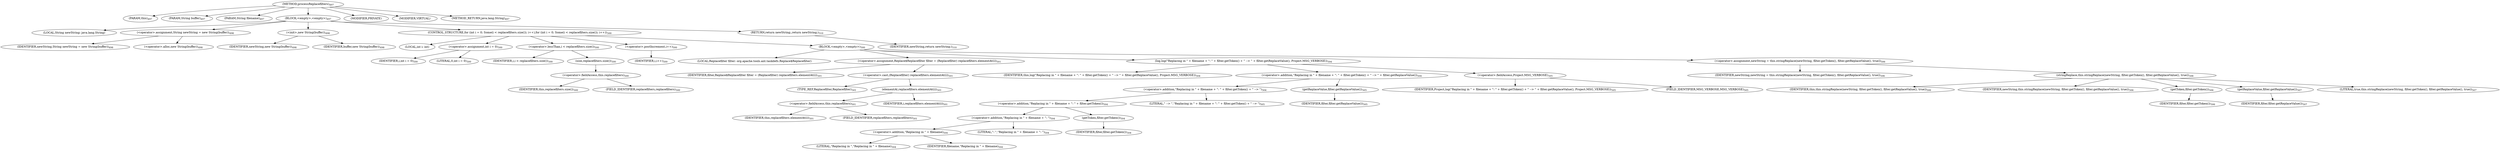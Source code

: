 digraph "processReplacefilters" {  
"1223" [label = <(METHOD,processReplacefilters)<SUB>497</SUB>> ]
"85" [label = <(PARAM,this)<SUB>497</SUB>> ]
"1224" [label = <(PARAM,String buffer)<SUB>497</SUB>> ]
"1225" [label = <(PARAM,String filename)<SUB>497</SUB>> ]
"1226" [label = <(BLOCK,&lt;empty&gt;,&lt;empty&gt;)<SUB>497</SUB>> ]
"83" [label = <(LOCAL,String newString: java.lang.String)> ]
"1227" [label = <(&lt;operator&gt;.assignment,String newString = new String(buffer))<SUB>498</SUB>> ]
"1228" [label = <(IDENTIFIER,newString,String newString = new String(buffer))<SUB>498</SUB>> ]
"1229" [label = <(&lt;operator&gt;.alloc,new String(buffer))<SUB>498</SUB>> ]
"1230" [label = <(&lt;init&gt;,new String(buffer))<SUB>498</SUB>> ]
"82" [label = <(IDENTIFIER,newString,new String(buffer))<SUB>498</SUB>> ]
"1231" [label = <(IDENTIFIER,buffer,new String(buffer))<SUB>498</SUB>> ]
"1232" [label = <(CONTROL_STRUCTURE,for (int i = 0; Some(i &lt; replacefilters.size()); i++),for (int i = 0; Some(i &lt; replacefilters.size()); i++))<SUB>500</SUB>> ]
"1233" [label = <(LOCAL,int i: int)> ]
"1234" [label = <(&lt;operator&gt;.assignment,int i = 0)<SUB>500</SUB>> ]
"1235" [label = <(IDENTIFIER,i,int i = 0)<SUB>500</SUB>> ]
"1236" [label = <(LITERAL,0,int i = 0)<SUB>500</SUB>> ]
"1237" [label = <(&lt;operator&gt;.lessThan,i &lt; replacefilters.size())<SUB>500</SUB>> ]
"1238" [label = <(IDENTIFIER,i,i &lt; replacefilters.size())<SUB>500</SUB>> ]
"1239" [label = <(size,replacefilters.size())<SUB>500</SUB>> ]
"1240" [label = <(&lt;operator&gt;.fieldAccess,this.replacefilters)<SUB>500</SUB>> ]
"1241" [label = <(IDENTIFIER,this,replacefilters.size())<SUB>500</SUB>> ]
"1242" [label = <(FIELD_IDENTIFIER,replacefilters,replacefilters)<SUB>500</SUB>> ]
"1243" [label = <(&lt;operator&gt;.postIncrement,i++)<SUB>500</SUB>> ]
"1244" [label = <(IDENTIFIER,i,i++)<SUB>500</SUB>> ]
"1245" [label = <(BLOCK,&lt;empty&gt;,&lt;empty&gt;)<SUB>500</SUB>> ]
"1246" [label = <(LOCAL,Replacefilter filter: org.apache.tools.ant.taskdefs.Replace$Replacefilter)> ]
"1247" [label = <(&lt;operator&gt;.assignment,Replace$Replacefilter filter = (Replacefilter) replacefilters.elementAt(i))<SUB>501</SUB>> ]
"1248" [label = <(IDENTIFIER,filter,Replace$Replacefilter filter = (Replacefilter) replacefilters.elementAt(i))<SUB>501</SUB>> ]
"1249" [label = <(&lt;operator&gt;.cast,(Replacefilter) replacefilters.elementAt(i))<SUB>501</SUB>> ]
"1250" [label = <(TYPE_REF,Replacefilter,Replacefilter)<SUB>501</SUB>> ]
"1251" [label = <(elementAt,replacefilters.elementAt(i))<SUB>501</SUB>> ]
"1252" [label = <(&lt;operator&gt;.fieldAccess,this.replacefilters)<SUB>501</SUB>> ]
"1253" [label = <(IDENTIFIER,this,replacefilters.elementAt(i))<SUB>501</SUB>> ]
"1254" [label = <(FIELD_IDENTIFIER,replacefilters,replacefilters)<SUB>501</SUB>> ]
"1255" [label = <(IDENTIFIER,i,replacefilters.elementAt(i))<SUB>501</SUB>> ]
"1256" [label = <(log,log(&quot;Replacing in &quot; + filename + &quot;: &quot; + filter.getToken() + &quot; --&gt; &quot; + filter.getReplaceValue(), Project.MSG_VERBOSE))<SUB>504</SUB>> ]
"84" [label = <(IDENTIFIER,this,log(&quot;Replacing in &quot; + filename + &quot;: &quot; + filter.getToken() + &quot; --&gt; &quot; + filter.getReplaceValue(), Project.MSG_VERBOSE))<SUB>504</SUB>> ]
"1257" [label = <(&lt;operator&gt;.addition,&quot;Replacing in &quot; + filename + &quot;: &quot; + filter.getToken() + &quot; --&gt; &quot; + filter.getReplaceValue())<SUB>504</SUB>> ]
"1258" [label = <(&lt;operator&gt;.addition,&quot;Replacing in &quot; + filename + &quot;: &quot; + filter.getToken() + &quot; --&gt; &quot;)<SUB>504</SUB>> ]
"1259" [label = <(&lt;operator&gt;.addition,&quot;Replacing in &quot; + filename + &quot;: &quot; + filter.getToken())<SUB>504</SUB>> ]
"1260" [label = <(&lt;operator&gt;.addition,&quot;Replacing in &quot; + filename + &quot;: &quot;)<SUB>504</SUB>> ]
"1261" [label = <(&lt;operator&gt;.addition,&quot;Replacing in &quot; + filename)<SUB>504</SUB>> ]
"1262" [label = <(LITERAL,&quot;Replacing in &quot;,&quot;Replacing in &quot; + filename)<SUB>504</SUB>> ]
"1263" [label = <(IDENTIFIER,filename,&quot;Replacing in &quot; + filename)<SUB>504</SUB>> ]
"1264" [label = <(LITERAL,&quot;: &quot;,&quot;Replacing in &quot; + filename + &quot;: &quot;)<SUB>504</SUB>> ]
"1265" [label = <(getToken,filter.getToken())<SUB>504</SUB>> ]
"1266" [label = <(IDENTIFIER,filter,filter.getToken())<SUB>504</SUB>> ]
"1267" [label = <(LITERAL,&quot; --&gt; &quot;,&quot;Replacing in &quot; + filename + &quot;: &quot; + filter.getToken() + &quot; --&gt; &quot;)<SUB>505</SUB>> ]
"1268" [label = <(getReplaceValue,filter.getReplaceValue())<SUB>505</SUB>> ]
"1269" [label = <(IDENTIFIER,filter,filter.getReplaceValue())<SUB>505</SUB>> ]
"1270" [label = <(&lt;operator&gt;.fieldAccess,Project.MSG_VERBOSE)<SUB>505</SUB>> ]
"1271" [label = <(IDENTIFIER,Project,log(&quot;Replacing in &quot; + filename + &quot;: &quot; + filter.getToken() + &quot; --&gt; &quot; + filter.getReplaceValue(), Project.MSG_VERBOSE))<SUB>505</SUB>> ]
"1272" [label = <(FIELD_IDENTIFIER,MSG_VERBOSE,MSG_VERBOSE)<SUB>505</SUB>> ]
"1273" [label = <(&lt;operator&gt;.assignment,newString = this.stringReplace(newString, filter.getToken(), filter.getReplaceValue(), true))<SUB>506</SUB>> ]
"1274" [label = <(IDENTIFIER,newString,newString = this.stringReplace(newString, filter.getToken(), filter.getReplaceValue(), true))<SUB>506</SUB>> ]
"1275" [label = <(stringReplace,this.stringReplace(newString, filter.getToken(), filter.getReplaceValue(), true))<SUB>506</SUB>> ]
"86" [label = <(IDENTIFIER,this,this.stringReplace(newString, filter.getToken(), filter.getReplaceValue(), true))<SUB>506</SUB>> ]
"1276" [label = <(IDENTIFIER,newString,this.stringReplace(newString, filter.getToken(), filter.getReplaceValue(), true))<SUB>506</SUB>> ]
"1277" [label = <(getToken,filter.getToken())<SUB>506</SUB>> ]
"1278" [label = <(IDENTIFIER,filter,filter.getToken())<SUB>506</SUB>> ]
"1279" [label = <(getReplaceValue,filter.getReplaceValue())<SUB>507</SUB>> ]
"1280" [label = <(IDENTIFIER,filter,filter.getReplaceValue())<SUB>507</SUB>> ]
"1281" [label = <(LITERAL,true,this.stringReplace(newString, filter.getToken(), filter.getReplaceValue(), true))<SUB>507</SUB>> ]
"1282" [label = <(RETURN,return newString;,return newString;)<SUB>510</SUB>> ]
"1283" [label = <(IDENTIFIER,newString,return newString;)<SUB>510</SUB>> ]
"1284" [label = <(MODIFIER,PRIVATE)> ]
"1285" [label = <(MODIFIER,VIRTUAL)> ]
"1286" [label = <(METHOD_RETURN,java.lang.String)<SUB>497</SUB>> ]
  "1223" -> "85" 
  "1223" -> "1224" 
  "1223" -> "1225" 
  "1223" -> "1226" 
  "1223" -> "1284" 
  "1223" -> "1285" 
  "1223" -> "1286" 
  "1226" -> "83" 
  "1226" -> "1227" 
  "1226" -> "1230" 
  "1226" -> "1232" 
  "1226" -> "1282" 
  "1227" -> "1228" 
  "1227" -> "1229" 
  "1230" -> "82" 
  "1230" -> "1231" 
  "1232" -> "1233" 
  "1232" -> "1234" 
  "1232" -> "1237" 
  "1232" -> "1243" 
  "1232" -> "1245" 
  "1234" -> "1235" 
  "1234" -> "1236" 
  "1237" -> "1238" 
  "1237" -> "1239" 
  "1239" -> "1240" 
  "1240" -> "1241" 
  "1240" -> "1242" 
  "1243" -> "1244" 
  "1245" -> "1246" 
  "1245" -> "1247" 
  "1245" -> "1256" 
  "1245" -> "1273" 
  "1247" -> "1248" 
  "1247" -> "1249" 
  "1249" -> "1250" 
  "1249" -> "1251" 
  "1251" -> "1252" 
  "1251" -> "1255" 
  "1252" -> "1253" 
  "1252" -> "1254" 
  "1256" -> "84" 
  "1256" -> "1257" 
  "1256" -> "1270" 
  "1257" -> "1258" 
  "1257" -> "1268" 
  "1258" -> "1259" 
  "1258" -> "1267" 
  "1259" -> "1260" 
  "1259" -> "1265" 
  "1260" -> "1261" 
  "1260" -> "1264" 
  "1261" -> "1262" 
  "1261" -> "1263" 
  "1265" -> "1266" 
  "1268" -> "1269" 
  "1270" -> "1271" 
  "1270" -> "1272" 
  "1273" -> "1274" 
  "1273" -> "1275" 
  "1275" -> "86" 
  "1275" -> "1276" 
  "1275" -> "1277" 
  "1275" -> "1279" 
  "1275" -> "1281" 
  "1277" -> "1278" 
  "1279" -> "1280" 
  "1282" -> "1283" 
}
